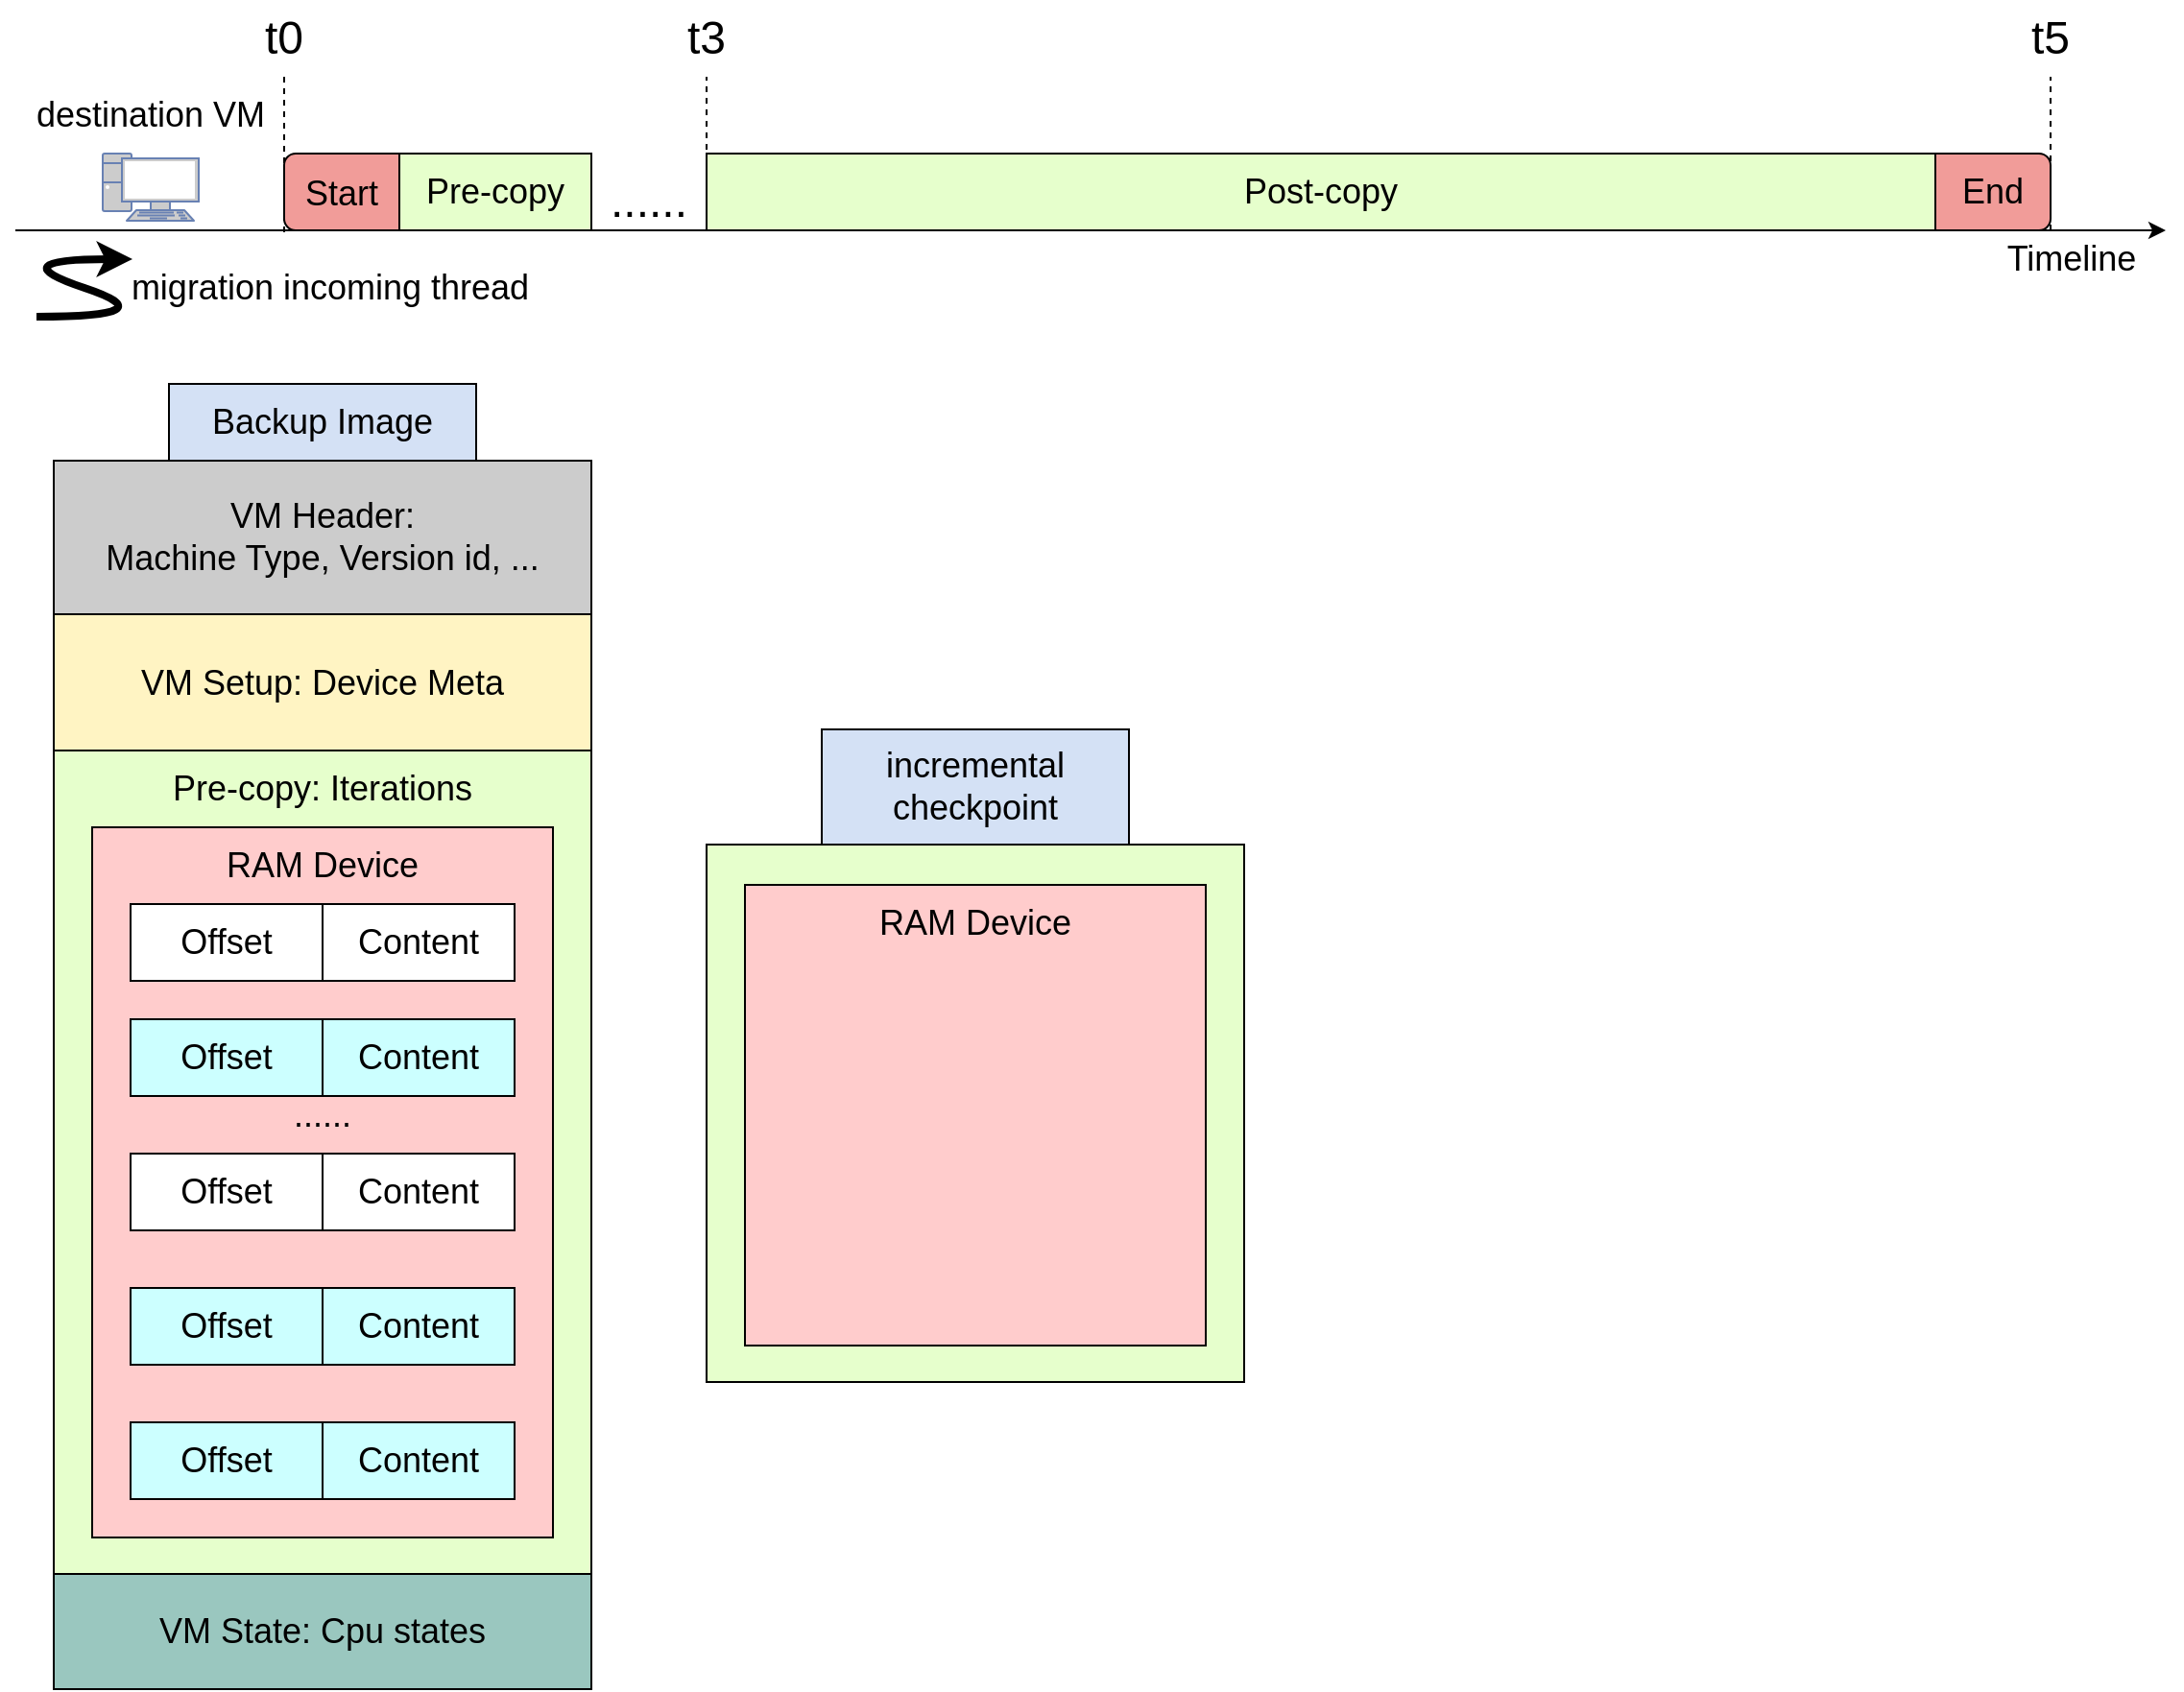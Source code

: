 <mxfile version="21.0.6" type="github">
  <diagram name="第 1 页" id="dUYZRemFPjw9A8tukhti">
    <mxGraphModel dx="2027" dy="2316" grid="1" gridSize="10" guides="1" tooltips="1" connect="1" arrows="1" fold="1" page="1" pageScale="1" pageWidth="827" pageHeight="1169" math="0" shadow="0">
      <root>
        <mxCell id="0" />
        <mxCell id="1" parent="0" />
        <mxCell id="UIXmV_qNZIIoh8UtV4tK-1" value="" style="rounded=0;whiteSpace=wrap;html=1;" vertex="1" parent="1">
          <mxGeometry x="140" y="200" width="280" height="640" as="geometry" />
        </mxCell>
        <mxCell id="UIXmV_qNZIIoh8UtV4tK-2" value="&lt;font style=&quot;font-size: 18px;&quot;&gt;VM Header:&lt;br&gt;Machine Type, Version id, ...&lt;/font&gt;" style="rounded=0;whiteSpace=wrap;html=1;fillColor=#CCCCCC;" vertex="1" parent="1">
          <mxGeometry x="140" y="200" width="280" height="80" as="geometry" />
        </mxCell>
        <mxCell id="UIXmV_qNZIIoh8UtV4tK-3" value="&lt;font style=&quot;font-size: 18px;&quot;&gt;VM Setup: Device Meta&lt;br&gt;&lt;/font&gt;" style="rounded=0;whiteSpace=wrap;html=1;fillColor=#FFF4C3;" vertex="1" parent="1">
          <mxGeometry x="140" y="280" width="280" height="71" as="geometry" />
        </mxCell>
        <mxCell id="UIXmV_qNZIIoh8UtV4tK-4" value="" style="rounded=0;whiteSpace=wrap;html=1;fillColor=#E6FFCC;" vertex="1" parent="1">
          <mxGeometry x="140" y="351" width="280" height="430" as="geometry" />
        </mxCell>
        <mxCell id="UIXmV_qNZIIoh8UtV4tK-5" value="&lt;font style=&quot;font-size: 18px;&quot;&gt;Pre-copy: Iterations&lt;/font&gt;" style="text;html=1;strokeColor=none;fillColor=none;align=center;verticalAlign=middle;whiteSpace=wrap;rounded=0;" vertex="1" parent="1">
          <mxGeometry x="140" y="351" width="280" height="40" as="geometry" />
        </mxCell>
        <mxCell id="UIXmV_qNZIIoh8UtV4tK-6" value="" style="rounded=0;whiteSpace=wrap;html=1;fillColor=#FFCCCC;" vertex="1" parent="1">
          <mxGeometry x="160" y="391" width="240" height="370" as="geometry" />
        </mxCell>
        <mxCell id="UIXmV_qNZIIoh8UtV4tK-7" value="&lt;font style=&quot;font-size: 18px;&quot;&gt;Offset&lt;/font&gt;" style="rounded=0;whiteSpace=wrap;html=1;" vertex="1" parent="1">
          <mxGeometry x="180" y="431" width="100" height="40" as="geometry" />
        </mxCell>
        <mxCell id="UIXmV_qNZIIoh8UtV4tK-8" value="&lt;font style=&quot;font-size: 18px;&quot;&gt;Content&lt;/font&gt;" style="rounded=0;whiteSpace=wrap;html=1;" vertex="1" parent="1">
          <mxGeometry x="280" y="431" width="100" height="40" as="geometry" />
        </mxCell>
        <mxCell id="UIXmV_qNZIIoh8UtV4tK-9" value="&lt;font style=&quot;font-size: 18px;&quot;&gt;RAM Device&lt;/font&gt;" style="text;html=1;strokeColor=none;fillColor=none;align=center;verticalAlign=middle;whiteSpace=wrap;rounded=0;" vertex="1" parent="1">
          <mxGeometry x="160" y="391" width="240" height="40" as="geometry" />
        </mxCell>
        <mxCell id="UIXmV_qNZIIoh8UtV4tK-10" value="&lt;font style=&quot;font-size: 18px;&quot;&gt;Offset&lt;/font&gt;" style="rounded=0;whiteSpace=wrap;html=1;fillColor=#CCFFFF;" vertex="1" parent="1">
          <mxGeometry x="180" y="491" width="100" height="40" as="geometry" />
        </mxCell>
        <mxCell id="UIXmV_qNZIIoh8UtV4tK-11" value="&lt;font style=&quot;font-size: 18px;&quot;&gt;Content&lt;/font&gt;" style="rounded=0;whiteSpace=wrap;html=1;fillColor=#CCFFFF;" vertex="1" parent="1">
          <mxGeometry x="280" y="491" width="100" height="40" as="geometry" />
        </mxCell>
        <mxCell id="UIXmV_qNZIIoh8UtV4tK-12" value="&lt;font style=&quot;font-size: 18px;&quot;&gt;......&lt;/font&gt;" style="text;html=1;strokeColor=none;fillColor=none;align=center;verticalAlign=middle;whiteSpace=wrap;rounded=0;" vertex="1" parent="1">
          <mxGeometry x="250" y="531" width="60" height="20" as="geometry" />
        </mxCell>
        <mxCell id="UIXmV_qNZIIoh8UtV4tK-13" value="&lt;font style=&quot;font-size: 18px;&quot;&gt;Offset&lt;/font&gt;" style="rounded=0;whiteSpace=wrap;html=1;fillColor=#CCFFFF;" vertex="1" parent="1">
          <mxGeometry x="180" y="701" width="100" height="40" as="geometry" />
        </mxCell>
        <mxCell id="UIXmV_qNZIIoh8UtV4tK-14" value="&lt;font style=&quot;font-size: 18px;&quot;&gt;Content&lt;/font&gt;" style="rounded=0;whiteSpace=wrap;html=1;fillColor=#CCFFFF;" vertex="1" parent="1">
          <mxGeometry x="280" y="701" width="100" height="40" as="geometry" />
        </mxCell>
        <mxCell id="UIXmV_qNZIIoh8UtV4tK-15" value="&lt;font style=&quot;font-size: 18px;&quot;&gt;VM State: Cpu states&lt;/font&gt;" style="rounded=0;whiteSpace=wrap;html=1;fillColor=#9AC7BF;" vertex="1" parent="1">
          <mxGeometry x="140" y="780" width="280" height="60" as="geometry" />
        </mxCell>
        <mxCell id="UIXmV_qNZIIoh8UtV4tK-19" value="Backup Image" style="text;html=1;strokeColor=default;fillColor=#D4E1F5;align=center;verticalAlign=middle;whiteSpace=wrap;rounded=0;fontSize=18;" vertex="1" parent="1">
          <mxGeometry x="200" y="160" width="160" height="40" as="geometry" />
        </mxCell>
        <mxCell id="UIXmV_qNZIIoh8UtV4tK-20" value="&lt;font style=&quot;font-size: 18px;&quot;&gt;Offset&lt;/font&gt;" style="rounded=0;whiteSpace=wrap;html=1;" vertex="1" parent="1">
          <mxGeometry x="180" y="561" width="100" height="40" as="geometry" />
        </mxCell>
        <mxCell id="UIXmV_qNZIIoh8UtV4tK-21" value="&lt;font style=&quot;font-size: 18px;&quot;&gt;Content&lt;/font&gt;" style="rounded=0;whiteSpace=wrap;html=1;" vertex="1" parent="1">
          <mxGeometry x="280" y="561" width="100" height="40" as="geometry" />
        </mxCell>
        <mxCell id="UIXmV_qNZIIoh8UtV4tK-22" value="&lt;font style=&quot;font-size: 18px;&quot;&gt;Offset&lt;/font&gt;" style="rounded=0;whiteSpace=wrap;html=1;fillColor=#CCFFFF;" vertex="1" parent="1">
          <mxGeometry x="180" y="631" width="100" height="40" as="geometry" />
        </mxCell>
        <mxCell id="UIXmV_qNZIIoh8UtV4tK-23" value="&lt;font style=&quot;font-size: 18px;&quot;&gt;Content&lt;/font&gt;" style="rounded=0;whiteSpace=wrap;html=1;fillColor=#CCFFFF;" vertex="1" parent="1">
          <mxGeometry x="280" y="631" width="100" height="40" as="geometry" />
        </mxCell>
        <mxCell id="UIXmV_qNZIIoh8UtV4tK-24" value="" style="rounded=1;whiteSpace=wrap;html=1;fontSize=18;fillColor=#F19C99;" vertex="1" parent="1">
          <mxGeometry x="1060" y="40" width="120" height="40" as="geometry" />
        </mxCell>
        <mxCell id="UIXmV_qNZIIoh8UtV4tK-25" value="Post-copy" style="rounded=0;whiteSpace=wrap;html=1;fontSize=18;fillColor=#E6FFCC;" vertex="1" parent="1">
          <mxGeometry x="480" y="40" width="640" height="40" as="geometry" />
        </mxCell>
        <mxCell id="UIXmV_qNZIIoh8UtV4tK-26" value="&lt;font style=&quot;font-size: 18px;&quot;&gt;End&lt;/font&gt;" style="text;html=1;strokeColor=none;fillColor=none;align=center;verticalAlign=middle;whiteSpace=wrap;rounded=0;" vertex="1" parent="1">
          <mxGeometry x="1120" y="45" width="60" height="30" as="geometry" />
        </mxCell>
        <mxCell id="UIXmV_qNZIIoh8UtV4tK-27" value="" style="endArrow=none;html=1;rounded=0;dashed=1;" edge="1" parent="1">
          <mxGeometry width="50" height="50" relative="1" as="geometry">
            <mxPoint x="1180" y="80" as="sourcePoint" />
            <mxPoint x="1180" as="targetPoint" />
          </mxGeometry>
        </mxCell>
        <mxCell id="UIXmV_qNZIIoh8UtV4tK-28" value="&lt;span style=&quot;font-size: 24px;&quot;&gt;t3&lt;/span&gt;" style="text;html=1;strokeColor=none;fillColor=none;align=center;verticalAlign=middle;whiteSpace=wrap;rounded=0;" vertex="1" parent="1">
          <mxGeometry x="460" y="-40" width="40" height="40" as="geometry" />
        </mxCell>
        <mxCell id="UIXmV_qNZIIoh8UtV4tK-29" value="" style="endArrow=none;html=1;rounded=0;dashed=1;" edge="1" parent="1">
          <mxGeometry width="50" height="50" relative="1" as="geometry">
            <mxPoint x="480" y="80" as="sourcePoint" />
            <mxPoint x="480" as="targetPoint" />
          </mxGeometry>
        </mxCell>
        <mxCell id="UIXmV_qNZIIoh8UtV4tK-30" value="&lt;span style=&quot;font-size: 24px;&quot;&gt;t5&lt;/span&gt;" style="text;html=1;strokeColor=none;fillColor=none;align=center;verticalAlign=middle;whiteSpace=wrap;rounded=0;" vertex="1" parent="1">
          <mxGeometry x="1160" y="-40" width="40" height="40" as="geometry" />
        </mxCell>
        <mxCell id="UIXmV_qNZIIoh8UtV4tK-32" value="" style="endArrow=classic;html=1;rounded=0;fontSize=18;" edge="1" parent="1">
          <mxGeometry width="50" height="50" relative="1" as="geometry">
            <mxPoint x="120" y="80" as="sourcePoint" />
            <mxPoint x="1240" y="80" as="targetPoint" />
          </mxGeometry>
        </mxCell>
        <mxCell id="UIXmV_qNZIIoh8UtV4tK-33" value="" style="fontColor=#0066CC;verticalAlign=top;verticalLabelPosition=bottom;labelPosition=center;align=center;html=1;outlineConnect=0;fillColor=#CCCCCC;strokeColor=#6881B3;gradientColor=none;gradientDirection=north;strokeWidth=2;shape=mxgraph.networks.pc;fontSize=18;" vertex="1" parent="1">
          <mxGeometry x="165.5" y="40" width="50" height="35" as="geometry" />
        </mxCell>
        <mxCell id="UIXmV_qNZIIoh8UtV4tK-34" value="destination VM" style="text;html=1;strokeColor=none;fillColor=none;align=center;verticalAlign=middle;whiteSpace=wrap;rounded=0;fontSize=18;" vertex="1" parent="1">
          <mxGeometry x="121" width="139" height="40" as="geometry" />
        </mxCell>
        <mxCell id="UIXmV_qNZIIoh8UtV4tK-35" value="&lt;font style=&quot;font-size: 18px;&quot;&gt;migration incoming thread&lt;/font&gt;" style="text;html=1;strokeColor=none;fillColor=none;align=center;verticalAlign=middle;whiteSpace=wrap;rounded=0;" vertex="1" parent="1">
          <mxGeometry x="168" y="90" width="232" height="40" as="geometry" />
        </mxCell>
        <mxCell id="UIXmV_qNZIIoh8UtV4tK-36" value="" style="curved=1;endArrow=classic;html=1;rounded=0;strokeWidth=4;" edge="1" parent="1">
          <mxGeometry width="50" height="50" relative="1" as="geometry">
            <mxPoint x="131" y="125" as="sourcePoint" />
            <mxPoint x="181" y="95" as="targetPoint" />
            <Array as="points">
              <mxPoint x="201" y="125" />
              <mxPoint x="111" y="95" />
            </Array>
          </mxGeometry>
        </mxCell>
        <mxCell id="UIXmV_qNZIIoh8UtV4tK-37" value="" style="rounded=1;whiteSpace=wrap;html=1;fillColor=#F19C99;" vertex="1" parent="1">
          <mxGeometry x="260" y="40" width="120" height="40" as="geometry" />
        </mxCell>
        <mxCell id="UIXmV_qNZIIoh8UtV4tK-38" value="&lt;font style=&quot;font-size: 18px;&quot;&gt;Start&lt;/font&gt;" style="text;html=1;strokeColor=none;fillColor=none;align=center;verticalAlign=middle;whiteSpace=wrap;rounded=0;" vertex="1" parent="1">
          <mxGeometry x="260" y="46" width="60" height="30" as="geometry" />
        </mxCell>
        <mxCell id="UIXmV_qNZIIoh8UtV4tK-39" value="" style="endArrow=none;html=1;rounded=0;dashed=1;" edge="1" parent="1">
          <mxGeometry width="50" height="50" relative="1" as="geometry">
            <mxPoint x="260" y="81" as="sourcePoint" />
            <mxPoint x="260" as="targetPoint" />
          </mxGeometry>
        </mxCell>
        <mxCell id="UIXmV_qNZIIoh8UtV4tK-40" value="&lt;span style=&quot;font-size: 24px;&quot;&gt;t0&lt;/span&gt;" style="text;html=1;strokeColor=none;fillColor=none;align=center;verticalAlign=middle;whiteSpace=wrap;rounded=0;" vertex="1" parent="1">
          <mxGeometry x="240" y="-40" width="40" height="40" as="geometry" />
        </mxCell>
        <mxCell id="UIXmV_qNZIIoh8UtV4tK-41" value="Pre-copy" style="rounded=0;whiteSpace=wrap;html=1;fontSize=18;fillColor=#E6FFCC;" vertex="1" parent="1">
          <mxGeometry x="320" y="40" width="100" height="40" as="geometry" />
        </mxCell>
        <mxCell id="UIXmV_qNZIIoh8UtV4tK-42" value="&lt;font style=&quot;font-size: 24px;&quot;&gt;......&lt;/font&gt;" style="text;html=1;strokeColor=none;fillColor=none;align=center;verticalAlign=middle;whiteSpace=wrap;rounded=0;" vertex="1" parent="1">
          <mxGeometry x="420" y="50" width="60" height="30" as="geometry" />
        </mxCell>
        <mxCell id="UIXmV_qNZIIoh8UtV4tK-43" value="Timeline" style="text;html=1;strokeColor=none;fillColor=none;align=center;verticalAlign=middle;whiteSpace=wrap;rounded=0;fontSize=18;" vertex="1" parent="1">
          <mxGeometry x="1141" y="80" width="100" height="30" as="geometry" />
        </mxCell>
        <mxCell id="UIXmV_qNZIIoh8UtV4tK-44" value="incremental checkpoint" style="text;html=1;strokeColor=default;fillColor=#D4E1F5;align=center;verticalAlign=middle;whiteSpace=wrap;rounded=0;fontSize=18;" vertex="1" parent="1">
          <mxGeometry x="540" y="340" width="160" height="60" as="geometry" />
        </mxCell>
        <mxCell id="UIXmV_qNZIIoh8UtV4tK-45" value="" style="rounded=0;whiteSpace=wrap;html=1;fillColor=#E6FFCC;" vertex="1" parent="1">
          <mxGeometry x="480" y="400" width="280" height="280" as="geometry" />
        </mxCell>
        <mxCell id="UIXmV_qNZIIoh8UtV4tK-46" value="" style="rounded=0;whiteSpace=wrap;html=1;fillColor=#FFCCCC;" vertex="1" parent="1">
          <mxGeometry x="500" y="421" width="240" height="240" as="geometry" />
        </mxCell>
        <mxCell id="UIXmV_qNZIIoh8UtV4tK-47" value="&lt;font style=&quot;font-size: 18px;&quot;&gt;RAM Device&lt;/font&gt;" style="text;html=1;strokeColor=none;fillColor=none;align=center;verticalAlign=middle;whiteSpace=wrap;rounded=0;" vertex="1" parent="1">
          <mxGeometry x="500" y="421" width="240" height="40" as="geometry" />
        </mxCell>
      </root>
    </mxGraphModel>
  </diagram>
</mxfile>
